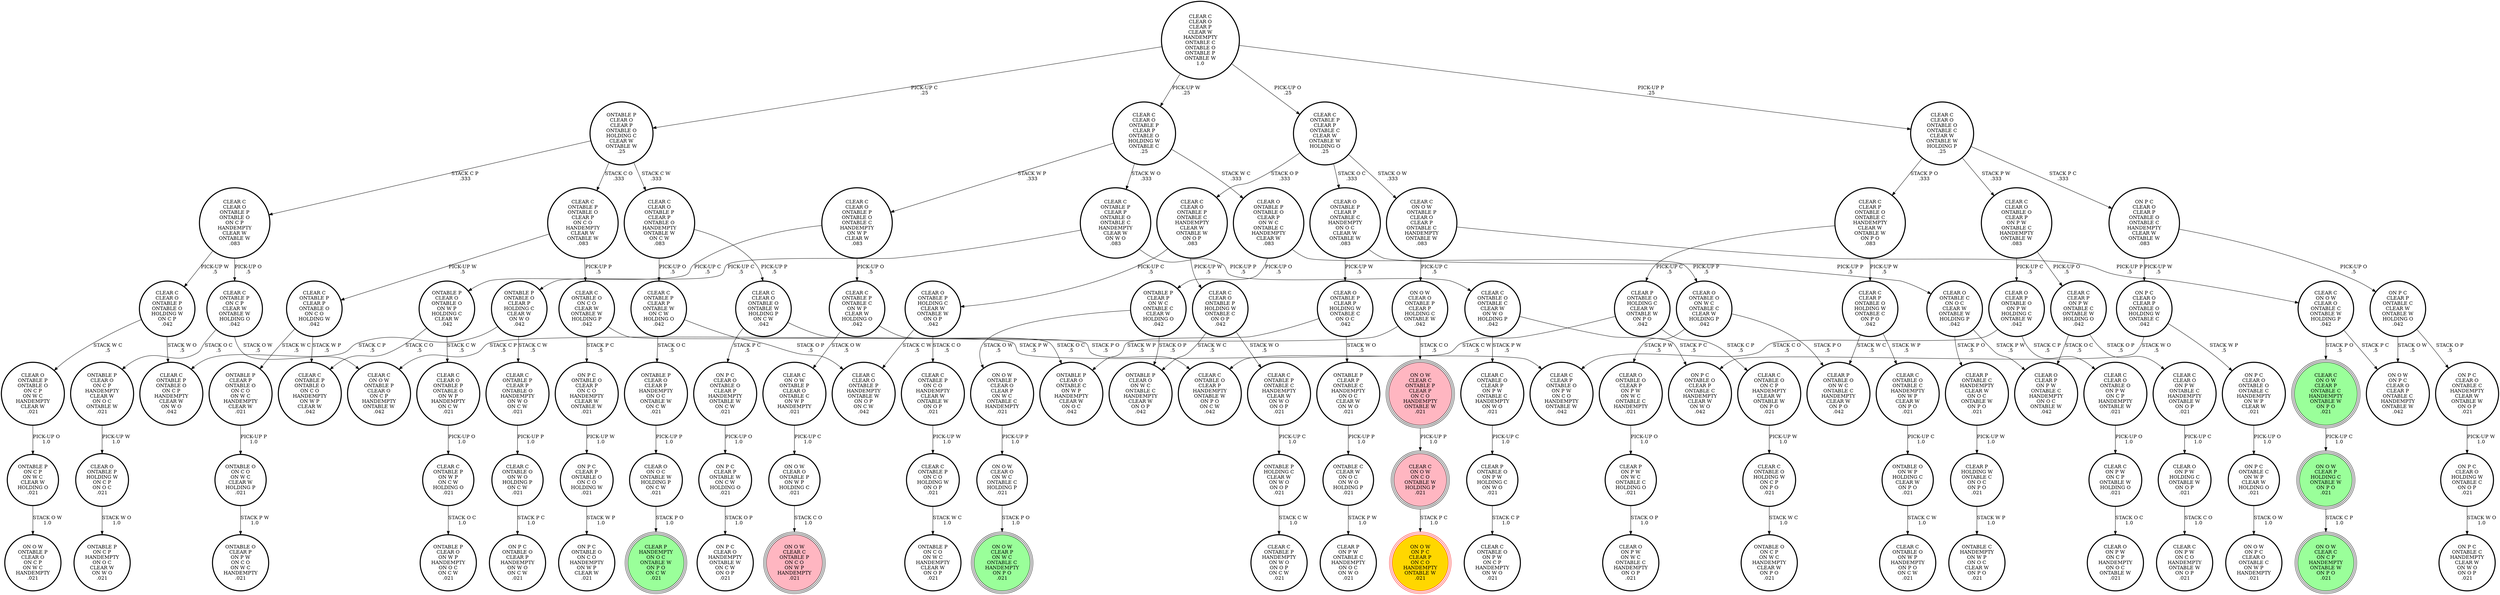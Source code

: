 digraph {
"CLEAR C\nCLEAR O\nONTABLE O\nCLEAR P\nON P W\nONTABLE C\nHANDEMPTY\nONTABLE W\n.083\n" -> "CLEAR C\nCLEAR P\nON P W\nONTABLE C\nONTABLE W\nHOLDING O\n.042\n"[label="PICK-UP O\n.5\n"];
"CLEAR C\nCLEAR O\nONTABLE O\nCLEAR P\nON P W\nONTABLE C\nHANDEMPTY\nONTABLE W\n.083\n" -> "CLEAR O\nCLEAR P\nONTABLE O\nON P W\nHOLDING C\nONTABLE W\n.042\n"[label="PICK-UP C\n.5\n"];
"CLEAR O\nONTABLE C\nON O C\nCLEAR W\nONTABLE W\nHOLDING P\n.042\n" -> "CLEAR O\nCLEAR P\nON P W\nONTABLE C\nHANDEMPTY\nON O C\nONTABLE W\n.042\n"[label="STACK P W\n.5\n"];
"CLEAR O\nONTABLE C\nON O C\nCLEAR W\nONTABLE W\nHOLDING P\n.042\n" -> "CLEAR P\nONTABLE C\nHANDEMPTY\nCLEAR W\nON O C\nONTABLE W\nON P O\n.021\n"[label="STACK P O\n.5\n"];
"CLEAR P\nONTABLE O\nHOLDING C\nCLEAR W\nONTABLE W\nON P O\n.042\n" -> "CLEAR C\nONTABLE O\nON C P\nHANDEMPTY\nCLEAR W\nONTABLE W\nON P O\n.021\n"[label="STACK C P\n.5\n"];
"CLEAR P\nONTABLE O\nHOLDING C\nCLEAR W\nONTABLE W\nON P O\n.042\n" -> "CLEAR C\nONTABLE O\nCLEAR P\nHANDEMPTY\nONTABLE W\nON P O\nON C W\n.042\n"[label="STACK C W\n.5\n"];
"CLEAR C\nONTABLE O\nCLEAR P\nON P W\nONTABLE C\nHANDEMPTY\nON W O\n.021\n" -> "CLEAR P\nONTABLE O\nON P W\nHOLDING C\nON W O\n.021\n"[label="PICK-UP C\n1.0\n"];
"CLEAR O\nONTABLE P\nHOLDING W\nON C P\nON O C\n.021\n" -> "ONTABLE P\nON C P\nHANDEMPTY\nON O C\nCLEAR W\nON W O\n.021\n"[label="STACK W O\n1.0\n"];
"CLEAR C\nONTABLE O\nONTABLE C\nCLEAR W\nON W O\nHOLDING P\n.042\n" -> "ON P C\nONTABLE O\nCLEAR P\nONTABLE C\nHANDEMPTY\nCLEAR W\nON W O\n.042\n"[label="STACK P C\n.5\n"];
"CLEAR C\nONTABLE O\nONTABLE C\nCLEAR W\nON W O\nHOLDING P\n.042\n" -> "CLEAR C\nONTABLE O\nCLEAR P\nON P W\nONTABLE C\nHANDEMPTY\nON W O\n.021\n"[label="STACK P W\n.5\n"];
"ONTABLE C\nCLEAR W\nON O C\nON W O\nHOLDING P\n.021\n" -> "CLEAR P\nON P W\nONTABLE C\nHANDEMPTY\nON O C\nON W O\n.021\n"[label="STACK P W\n1.0\n"];
"CLEAR C\nONTABLE P\nCLEAR P\nONTABLE O\nONTABLE C\nHANDEMPTY\nCLEAR W\nON W O\n.083\n" -> "ONTABLE P\nONTABLE O\nCLEAR P\nHOLDING C\nCLEAR W\nON W O\n.042\n"[label="PICK-UP C\n.5\n"];
"CLEAR C\nONTABLE P\nCLEAR P\nONTABLE O\nONTABLE C\nHANDEMPTY\nCLEAR W\nON W O\n.083\n" -> "CLEAR C\nONTABLE O\nONTABLE C\nCLEAR W\nON W O\nHOLDING P\n.042\n"[label="PICK-UP P\n.5\n"];
"CLEAR C\nCLEAR O\nONTABLE P\nCLEAR P\nONTABLE O\nHANDEMPTY\nONTABLE W\nON C W\n.083\n" -> "CLEAR C\nONTABLE P\nCLEAR P\nONTABLE W\nON C W\nHOLDING O\n.042\n"[label="PICK-UP O\n.5\n"];
"CLEAR C\nCLEAR O\nONTABLE P\nCLEAR P\nONTABLE O\nHANDEMPTY\nONTABLE W\nON C W\n.083\n" -> "CLEAR C\nCLEAR O\nONTABLE O\nONTABLE W\nHOLDING P\nON C W\n.042\n"[label="PICK-UP P\n.5\n"];
"CLEAR C\nONTABLE P\nONTABLE O\nCLEAR P\nON C O\nHANDEMPTY\nCLEAR W\nONTABLE W\n.083\n" -> "CLEAR C\nONTABLE P\nCLEAR P\nONTABLE O\nON C O\nHOLDING W\n.042\n"[label="PICK-UP W\n.5\n"];
"CLEAR C\nONTABLE P\nONTABLE O\nCLEAR P\nON C O\nHANDEMPTY\nCLEAR W\nONTABLE W\n.083\n" -> "CLEAR C\nONTABLE O\nON C O\nCLEAR W\nONTABLE W\nHOLDING P\n.042\n"[label="PICK-UP P\n.5\n"];
"CLEAR C\nCLEAR O\nONTABLE P\nONTABLE O\nONTABLE C\nHANDEMPTY\nON W P\nCLEAR W\n.083\n" -> "CLEAR C\nONTABLE P\nONTABLE C\nON W P\nCLEAR W\nHOLDING O\n.042\n"[label="PICK-UP O\n.5\n"];
"CLEAR C\nCLEAR O\nONTABLE P\nONTABLE O\nONTABLE C\nHANDEMPTY\nON W P\nCLEAR W\n.083\n" -> "ONTABLE P\nCLEAR O\nONTABLE O\nON W P\nHOLDING C\nCLEAR W\n.042\n"[label="PICK-UP C\n.5\n"];
"CLEAR C\nONTABLE O\nON C O\nCLEAR W\nONTABLE W\nHOLDING P\n.042\n" -> "ON P C\nONTABLE O\nCLEAR P\nON C O\nHANDEMPTY\nCLEAR W\nONTABLE W\n.021\n"[label="STACK P C\n.5\n"];
"CLEAR C\nONTABLE O\nON C O\nCLEAR W\nONTABLE W\nHOLDING P\n.042\n" -> "CLEAR C\nCLEAR P\nONTABLE O\nON P W\nON C O\nHANDEMPTY\nONTABLE W\n.042\n"[label="STACK P W\n.5\n"];
"ONTABLE P\nCLEAR O\nCLEAR P\nONTABLE O\nHOLDING C\nCLEAR W\nONTABLE W\n.25\n" -> "CLEAR C\nCLEAR O\nONTABLE P\nCLEAR P\nONTABLE O\nHANDEMPTY\nONTABLE W\nON C W\n.083\n"[label="STACK C W\n.333\n"];
"ONTABLE P\nCLEAR O\nCLEAR P\nONTABLE O\nHOLDING C\nCLEAR W\nONTABLE W\n.25\n" -> "CLEAR C\nONTABLE P\nONTABLE O\nCLEAR P\nON C O\nHANDEMPTY\nCLEAR W\nONTABLE W\n.083\n"[label="STACK C O\n.333\n"];
"ONTABLE P\nCLEAR O\nCLEAR P\nONTABLE O\nHOLDING C\nCLEAR W\nONTABLE W\n.25\n" -> "CLEAR C\nCLEAR O\nONTABLE P\nONTABLE O\nON C P\nHANDEMPTY\nCLEAR W\nONTABLE W\n.083\n"[label="STACK C P\n.333\n"];
"ON O W\nCLEAR C\nONTABLE P\nCLEAR P\nON C O\nHANDEMPTY\nONTABLE W\n.021\n" -> "CLEAR C\nON O W\nON C O\nONTABLE W\nHOLDING P\n.021\n"[label="PICK-UP P\n1.0\n"];
"CLEAR C\nONTABLE P\nCLEAR P\nONTABLE O\nHANDEMPTY\nON W O\nON C W\n.021\n" -> "CLEAR C\nONTABLE O\nON W O\nHOLDING P\nON C W\n.021\n"[label="PICK-UP P\n1.0\n"];
"ON P C\nCLEAR P\nONTABLE O\nON C O\nHOLDING W\n.021\n" -> "ON P C\nONTABLE O\nON C O\nHANDEMPTY\nON W P\nCLEAR W\n.021\n"[label="STACK W P\n1.0\n"];
"CLEAR C\nON O W\nCLEAR O\nONTABLE C\nONTABLE W\nHOLDING P\n.042\n" -> "CLEAR C\nON O W\nCLEAR P\nONTABLE C\nHANDEMPTY\nONTABLE W\nON P O\n.021\n"[label="STACK P O\n.5\n"];
"CLEAR C\nON O W\nCLEAR O\nONTABLE C\nONTABLE W\nHOLDING P\n.042\n" -> "ON O W\nON P C\nCLEAR O\nCLEAR P\nONTABLE C\nHANDEMPTY\nONTABLE W\n.042\n"[label="STACK P C\n.5\n"];
"ON P C\nCLEAR O\nHOLDING W\nONTABLE C\nON O P\n.021\n" -> "ON P C\nONTABLE C\nHANDEMPTY\nCLEAR W\nON W O\nON O P\n.021\n"[label="STACK W O\n1.0\n"];
"CLEAR C\nON O W\nON C O\nONTABLE W\nHOLDING P\n.021\n" -> "ON O W\nON P C\nCLEAR P\nON C O\nHANDEMPTY\nONTABLE W\n.021\n"[label="STACK P C\n1.0\n"];
"CLEAR C\nON O W\nONTABLE P\nCLEAR O\nONTABLE C\nON W P\nHANDEMPTY\n.021\n" -> "ON O W\nCLEAR O\nONTABLE P\nON W P\nHOLDING C\n.021\n"[label="PICK-UP C\n1.0\n"];
"ON P C\nCLEAR P\nONTABLE W\nON C W\nHOLDING O\n.021\n" -> "ON P C\nCLEAR O\nHANDEMPTY\nONTABLE W\nON C W\nON O P\n.021\n"[label="STACK O P\n1.0\n"];
"CLEAR C\nONTABLE P\nONTABLE C\nON W P\nCLEAR W\nHOLDING O\n.042\n" -> "ONTABLE P\nCLEAR O\nONTABLE C\nON W P\nHANDEMPTY\nCLEAR W\nON O C\n.042\n"[label="STACK O C\n.5\n"];
"CLEAR C\nONTABLE P\nONTABLE C\nON W P\nCLEAR W\nHOLDING O\n.042\n" -> "CLEAR C\nON O W\nONTABLE P\nCLEAR O\nONTABLE C\nON W P\nHANDEMPTY\n.021\n"[label="STACK O W\n.5\n"];
"CLEAR C\nON O W\nONTABLE P\nCLEAR O\nCLEAR P\nONTABLE C\nHANDEMPTY\nONTABLE W\n.083\n" -> "CLEAR C\nON O W\nCLEAR O\nONTABLE C\nONTABLE W\nHOLDING P\n.042\n"[label="PICK-UP P\n.5\n"];
"CLEAR C\nON O W\nONTABLE P\nCLEAR O\nCLEAR P\nONTABLE C\nHANDEMPTY\nONTABLE W\n.083\n" -> "ON O W\nCLEAR O\nONTABLE P\nCLEAR P\nHOLDING C\nONTABLE W\n.042\n"[label="PICK-UP C\n.5\n"];
"CLEAR C\nCLEAR O\nON P W\nONTABLE C\nHANDEMPTY\nONTABLE W\nON O P\n.021\n" -> "CLEAR O\nON P W\nHOLDING C\nONTABLE W\nON O P\n.021\n"[label="PICK-UP C\n1.0\n"];
"CLEAR P\nONTABLE O\nON P W\nHOLDING C\nON W O\n.021\n" -> "CLEAR C\nONTABLE O\nON P W\nON C P\nHANDEMPTY\nON W O\n.021\n"[label="STACK C P\n1.0\n"];
"CLEAR C\nCLEAR O\nCLEAR P\nCLEAR W\nHANDEMPTY\nONTABLE C\nONTABLE O\nONTABLE P\nONTABLE W\n1.0\n" -> "CLEAR C\nCLEAR O\nONTABLE P\nCLEAR P\nONTABLE O\nHOLDING W\nONTABLE C\n.25\n"[label="PICK-UP W\n.25\n"];
"CLEAR C\nCLEAR O\nCLEAR P\nCLEAR W\nHANDEMPTY\nONTABLE C\nONTABLE O\nONTABLE P\nONTABLE W\n1.0\n" -> "ONTABLE P\nCLEAR O\nCLEAR P\nONTABLE O\nHOLDING C\nCLEAR W\nONTABLE W\n.25\n"[label="PICK-UP C\n.25\n"];
"CLEAR C\nCLEAR O\nCLEAR P\nCLEAR W\nHANDEMPTY\nONTABLE C\nONTABLE O\nONTABLE P\nONTABLE W\n1.0\n" -> "CLEAR C\nONTABLE P\nCLEAR P\nONTABLE C\nCLEAR W\nONTABLE W\nHOLDING O\n.25\n"[label="PICK-UP O\n.25\n"];
"CLEAR C\nCLEAR O\nCLEAR P\nCLEAR W\nHANDEMPTY\nONTABLE C\nONTABLE O\nONTABLE P\nONTABLE W\n1.0\n" -> "CLEAR C\nCLEAR O\nONTABLE O\nONTABLE C\nCLEAR W\nONTABLE W\nHOLDING P\n.25\n"[label="PICK-UP P\n.25\n"];
"CLEAR O\nONTABLE P\nCLEAR P\nONTABLE C\nHANDEMPTY\nON O C\nCLEAR W\nONTABLE W\n.083\n" -> "CLEAR O\nONTABLE C\nON O C\nCLEAR W\nONTABLE W\nHOLDING P\n.042\n"[label="PICK-UP P\n.5\n"];
"CLEAR O\nONTABLE P\nCLEAR P\nONTABLE C\nHANDEMPTY\nON O C\nCLEAR W\nONTABLE W\n.083\n" -> "CLEAR O\nONTABLE P\nCLEAR P\nHOLDING W\nONTABLE C\nON O C\n.042\n"[label="PICK-UP W\n.5\n"];
"CLEAR C\nCLEAR O\nONTABLE P\nONTABLE O\nON W P\nHANDEMPTY\nON C W\n.021\n" -> "CLEAR C\nONTABLE P\nON W P\nON C W\nHOLDING O\n.021\n"[label="PICK-UP O\n1.0\n"];
"ON O W\nCLEAR O\nONTABLE P\nCLEAR P\nHOLDING C\nONTABLE W\n.042\n" -> "CLEAR C\nON O W\nONTABLE P\nCLEAR O\nON C P\nHANDEMPTY\nONTABLE W\n.042\n"[label="STACK C P\n.5\n"];
"ON O W\nCLEAR O\nONTABLE P\nCLEAR P\nHOLDING C\nONTABLE W\n.042\n" -> "ON O W\nCLEAR C\nONTABLE P\nCLEAR P\nON C O\nHANDEMPTY\nONTABLE W\n.021\n"[label="STACK C O\n.5\n"];
"CLEAR C\nCLEAR O\nONTABLE O\nONTABLE W\nHOLDING P\nON C W\n.042\n" -> "ON P C\nCLEAR O\nONTABLE O\nCLEAR P\nHANDEMPTY\nONTABLE W\nON C W\n.021\n"[label="STACK P C\n.5\n"];
"CLEAR C\nCLEAR O\nONTABLE O\nONTABLE W\nHOLDING P\nON C W\n.042\n" -> "CLEAR C\nONTABLE O\nCLEAR P\nHANDEMPTY\nONTABLE W\nON P O\nON C W\n.042\n"[label="STACK P O\n.5\n"];
"ON P C\nCLEAR O\nCLEAR P\nONTABLE O\nHOLDING W\nONTABLE C\n.042\n" -> "ON P C\nCLEAR O\nONTABLE O\nONTABLE C\nHANDEMPTY\nON W P\nCLEAR W\n.021\n"[label="STACK W P\n.5\n"];
"ON P C\nCLEAR O\nCLEAR P\nONTABLE O\nHOLDING W\nONTABLE C\n.042\n" -> "ON P C\nONTABLE O\nCLEAR P\nONTABLE C\nHANDEMPTY\nCLEAR W\nON W O\n.042\n"[label="STACK W O\n.5\n"];
"CLEAR C\nONTABLE P\nCLEAR P\nONTABLE C\nCLEAR W\nONTABLE W\nHOLDING O\n.25\n" -> "CLEAR C\nCLEAR O\nONTABLE P\nONTABLE C\nHANDEMPTY\nCLEAR W\nONTABLE W\nON O P\n.083\n"[label="STACK O P\n.333\n"];
"CLEAR C\nONTABLE P\nCLEAR P\nONTABLE C\nCLEAR W\nONTABLE W\nHOLDING O\n.25\n" -> "CLEAR O\nONTABLE P\nCLEAR P\nONTABLE C\nHANDEMPTY\nON O C\nCLEAR W\nONTABLE W\n.083\n"[label="STACK O C\n.333\n"];
"CLEAR C\nONTABLE P\nCLEAR P\nONTABLE C\nCLEAR W\nONTABLE W\nHOLDING O\n.25\n" -> "CLEAR C\nON O W\nONTABLE P\nCLEAR O\nCLEAR P\nONTABLE C\nHANDEMPTY\nONTABLE W\n.083\n"[label="STACK O W\n.333\n"];
"CLEAR P\nHOLDING W\nONTABLE C\nON O C\nON P O\n.021\n" -> "ONTABLE C\nHANDEMPTY\nON W P\nON O C\nCLEAR W\nON P O\n.021\n"[label="STACK W P\n1.0\n"];
"ON P C\nONTABLE O\nCLEAR P\nON C O\nHANDEMPTY\nCLEAR W\nONTABLE W\n.021\n" -> "ON P C\nCLEAR P\nONTABLE O\nON C O\nHOLDING W\n.021\n"[label="PICK-UP W\n1.0\n"];
"CLEAR C\nCLEAR P\nONTABLE O\nONTABLE C\nHANDEMPTY\nCLEAR W\nONTABLE W\nON P O\n.083\n" -> "CLEAR P\nONTABLE O\nHOLDING C\nCLEAR W\nONTABLE W\nON P O\n.042\n"[label="PICK-UP C\n.5\n"];
"CLEAR C\nCLEAR P\nONTABLE O\nONTABLE C\nHANDEMPTY\nCLEAR W\nONTABLE W\nON P O\n.083\n" -> "CLEAR C\nCLEAR P\nONTABLE O\nHOLDING W\nONTABLE C\nON P O\n.042\n"[label="PICK-UP W\n.5\n"];
"CLEAR C\nCLEAR O\nONTABLE P\nONTABLE O\nON C P\nHANDEMPTY\nCLEAR W\nONTABLE W\n.083\n" -> "CLEAR C\nCLEAR O\nONTABLE P\nONTABLE O\nHOLDING W\nON C P\n.042\n"[label="PICK-UP W\n.5\n"];
"CLEAR C\nCLEAR O\nONTABLE P\nONTABLE O\nON C P\nHANDEMPTY\nCLEAR W\nONTABLE W\n.083\n" -> "CLEAR C\nONTABLE P\nON C P\nCLEAR W\nONTABLE W\nHOLDING O\n.042\n"[label="PICK-UP O\n.5\n"];
"CLEAR O\nON O C\nONTABLE W\nHOLDING P\nON C W\n.021\n" -> "CLEAR P\nHANDEMPTY\nON O C\nONTABLE W\nON P O\nON C W\n.021\n"[label="STACK P O\n1.0\n"];
"ONTABLE P\nCLEAR O\nCLEAR P\nHANDEMPTY\nON O C\nONTABLE W\nON C W\n.021\n" -> "CLEAR O\nON O C\nONTABLE W\nHOLDING P\nON C W\n.021\n"[label="PICK-UP P\n1.0\n"];
"CLEAR P\nON P W\nON W C\nONTABLE C\nHOLDING O\n.021\n" -> "CLEAR O\nON P W\nON W C\nONTABLE C\nHANDEMPTY\nON O P\n.021\n"[label="STACK O P\n1.0\n"];
"CLEAR C\nONTABLE O\nON C P\nHANDEMPTY\nCLEAR W\nONTABLE W\nON P O\n.021\n" -> "CLEAR C\nONTABLE O\nHOLDING W\nON C P\nON P O\n.021\n"[label="PICK-UP W\n1.0\n"];
"CLEAR O\nON P W\nHOLDING C\nONTABLE W\nON O P\n.021\n" -> "CLEAR C\nON P W\nON C O\nHANDEMPTY\nONTABLE W\nON O P\n.021\n"[label="STACK C O\n1.0\n"];
"CLEAR C\nONTABLE O\nHOLDING W\nON C P\nON P O\n.021\n" -> "ONTABLE O\nON C P\nON W C\nHANDEMPTY\nCLEAR W\nON P O\n.021\n"[label="STACK W C\n1.0\n"];
"CLEAR O\nONTABLE P\nONTABLE O\nON C P\nON W C\nHANDEMPTY\nCLEAR W\n.021\n" -> "ONTABLE P\nON C P\nON W C\nCLEAR W\nHOLDING O\n.021\n"[label="PICK-UP O\n1.0\n"];
"CLEAR C\nCLEAR O\nONTABLE P\nONTABLE O\nHOLDING W\nON C P\n.042\n" -> "CLEAR O\nONTABLE P\nONTABLE O\nON C P\nON W C\nHANDEMPTY\nCLEAR W\n.021\n"[label="STACK W C\n.5\n"];
"CLEAR C\nCLEAR O\nONTABLE P\nONTABLE O\nHOLDING W\nON C P\n.042\n" -> "CLEAR C\nONTABLE P\nONTABLE O\nON C P\nHANDEMPTY\nCLEAR W\nON W O\n.042\n"[label="STACK W O\n.5\n"];
"CLEAR C\nCLEAR P\nON P W\nONTABLE C\nONTABLE W\nHOLDING O\n.042\n" -> "CLEAR O\nCLEAR P\nON P W\nONTABLE C\nHANDEMPTY\nON O C\nONTABLE W\n.042\n"[label="STACK O C\n.5\n"];
"CLEAR C\nCLEAR P\nON P W\nONTABLE C\nONTABLE W\nHOLDING O\n.042\n" -> "CLEAR C\nCLEAR O\nON P W\nONTABLE C\nHANDEMPTY\nONTABLE W\nON O P\n.021\n"[label="STACK O P\n.5\n"];
"CLEAR O\nONTABLE O\nCLEAR P\nON P W\nON W C\nONTABLE C\nHANDEMPTY\n.021\n" -> "CLEAR P\nON P W\nON W C\nONTABLE C\nHOLDING O\n.021\n"[label="PICK-UP O\n1.0\n"];
"CLEAR C\nON P W\nON C P\nONTABLE W\nHOLDING O\n.021\n" -> "CLEAR O\nON P W\nON C P\nHANDEMPTY\nON O C\nONTABLE W\n.021\n"[label="STACK O C\n1.0\n"];
"CLEAR C\nCLEAR O\nONTABLE P\nONTABLE C\nHANDEMPTY\nCLEAR W\nONTABLE W\nON O P\n.083\n" -> "CLEAR O\nONTABLE P\nHOLDING C\nCLEAR W\nONTABLE W\nON O P\n.042\n"[label="PICK-UP C\n.5\n"];
"CLEAR C\nCLEAR O\nONTABLE P\nONTABLE C\nHANDEMPTY\nCLEAR W\nONTABLE W\nON O P\n.083\n" -> "CLEAR C\nCLEAR O\nONTABLE P\nHOLDING W\nONTABLE C\nON O P\n.042\n"[label="PICK-UP W\n.5\n"];
"CLEAR C\nONTABLE P\nON W P\nON C W\nHOLDING O\n.021\n" -> "ONTABLE P\nCLEAR O\nON W P\nHANDEMPTY\nON O C\nON C W\n.021\n"[label="STACK O C\n1.0\n"];
"ONTABLE P\nON C P\nON W C\nCLEAR W\nHOLDING O\n.021\n" -> "ON O W\nONTABLE P\nCLEAR O\nON C P\nON W C\nHANDEMPTY\n.021\n"[label="STACK O W\n1.0\n"];
"ONTABLE P\nCLEAR P\nON W C\nONTABLE C\nCLEAR W\nHOLDING O\n.042\n" -> "ON O W\nONTABLE P\nCLEAR O\nCLEAR P\nON W C\nONTABLE C\nHANDEMPTY\n.021\n"[label="STACK O W\n.5\n"];
"ONTABLE P\nCLEAR P\nON W C\nONTABLE C\nCLEAR W\nHOLDING O\n.042\n" -> "ONTABLE P\nCLEAR O\nON W C\nONTABLE C\nHANDEMPTY\nCLEAR W\nON O P\n.042\n"[label="STACK O P\n.5\n"];
"CLEAR C\nCLEAR O\nONTABLE P\nCLEAR P\nONTABLE O\nHOLDING W\nONTABLE C\n.25\n" -> "CLEAR O\nONTABLE P\nONTABLE O\nCLEAR P\nON W C\nONTABLE C\nHANDEMPTY\nCLEAR W\n.083\n"[label="STACK W C\n.333\n"];
"CLEAR C\nCLEAR O\nONTABLE P\nCLEAR P\nONTABLE O\nHOLDING W\nONTABLE C\n.25\n" -> "CLEAR C\nONTABLE P\nCLEAR P\nONTABLE O\nONTABLE C\nHANDEMPTY\nCLEAR W\nON W O\n.083\n"[label="STACK W O\n.333\n"];
"CLEAR C\nCLEAR O\nONTABLE P\nCLEAR P\nONTABLE O\nHOLDING W\nONTABLE C\n.25\n" -> "CLEAR C\nCLEAR O\nONTABLE P\nONTABLE O\nONTABLE C\nHANDEMPTY\nON W P\nCLEAR W\n.083\n"[label="STACK W P\n.333\n"];
"CLEAR P\nONTABLE C\nHANDEMPTY\nCLEAR W\nON O C\nONTABLE W\nON P O\n.021\n" -> "CLEAR P\nHOLDING W\nONTABLE C\nON O C\nON P O\n.021\n"[label="PICK-UP W\n1.0\n"];
"CLEAR C\nONTABLE P\nCLEAR P\nONTABLE O\nON C O\nHOLDING W\n.042\n" -> "ONTABLE P\nCLEAR P\nONTABLE O\nON C O\nON W C\nHANDEMPTY\nCLEAR W\n.021\n"[label="STACK W C\n.5\n"];
"CLEAR C\nONTABLE P\nCLEAR P\nONTABLE O\nON C O\nHOLDING W\n.042\n" -> "CLEAR C\nONTABLE P\nONTABLE O\nON C O\nHANDEMPTY\nON W P\nCLEAR W\n.042\n"[label="STACK W P\n.5\n"];
"CLEAR C\nONTABLE P\nON C O\nHOLDING W\nON O P\n.021\n" -> "ONTABLE P\nON C O\nON W C\nHANDEMPTY\nCLEAR W\nON O P\n.021\n"[label="STACK W C\n1.0\n"];
"CLEAR C\nONTABLE P\nCLEAR P\nONTABLE W\nON C W\nHOLDING O\n.042\n" -> "CLEAR C\nCLEAR O\nONTABLE P\nHANDEMPTY\nONTABLE W\nON O P\nON C W\n.042\n"[label="STACK O P\n.5\n"];
"CLEAR C\nONTABLE P\nCLEAR P\nONTABLE W\nON C W\nHOLDING O\n.042\n" -> "ONTABLE P\nCLEAR O\nCLEAR P\nHANDEMPTY\nON O C\nONTABLE W\nON C W\n.021\n"[label="STACK O C\n.5\n"];
"CLEAR C\nONTABLE P\nON C O\nHANDEMPTY\nCLEAR W\nONTABLE W\nON O P\n.021\n" -> "CLEAR C\nONTABLE P\nON C O\nHOLDING W\nON O P\n.021\n"[label="PICK-UP W\n1.0\n"];
"ON O W\nCLEAR O\nONTABLE P\nON W P\nHOLDING C\n.021\n" -> "ON O W\nCLEAR C\nONTABLE P\nON C O\nON W P\nHANDEMPTY\n.021\n"[label="STACK C O\n1.0\n"];
"CLEAR C\nONTABLE O\nON W O\nHOLDING P\nON C W\n.021\n" -> "ON P C\nONTABLE O\nCLEAR P\nHANDEMPTY\nON W O\nON C W\n.021\n"[label="STACK P C\n1.0\n"];
"ON P C\nCLEAR P\nONTABLE C\nCLEAR W\nONTABLE W\nHOLDING O\n.042\n" -> "ON O W\nON P C\nCLEAR O\nCLEAR P\nONTABLE C\nHANDEMPTY\nONTABLE W\n.042\n"[label="STACK O W\n.5\n"];
"ON P C\nCLEAR P\nONTABLE C\nCLEAR W\nONTABLE W\nHOLDING O\n.042\n" -> "ON P C\nCLEAR O\nONTABLE C\nHANDEMPTY\nCLEAR W\nONTABLE W\nON O P\n.021\n"[label="STACK O P\n.5\n"];
"CLEAR C\nCLEAR O\nONTABLE O\nON P W\nON C P\nHANDEMPTY\nONTABLE W\n.021\n" -> "CLEAR C\nON P W\nON C P\nONTABLE W\nHOLDING O\n.021\n"[label="PICK-UP O\n1.0\n"];
"CLEAR O\nONTABLE P\nHOLDING C\nCLEAR W\nONTABLE W\nON O P\n.042\n" -> "CLEAR C\nONTABLE P\nON C O\nHANDEMPTY\nCLEAR W\nONTABLE W\nON O P\n.021\n"[label="STACK C O\n.5\n"];
"CLEAR O\nONTABLE P\nHOLDING C\nCLEAR W\nONTABLE W\nON O P\n.042\n" -> "CLEAR C\nCLEAR O\nONTABLE P\nHANDEMPTY\nONTABLE W\nON O P\nON C W\n.042\n"[label="STACK C W\n.5\n"];
"ON P C\nCLEAR O\nONTABLE O\nCLEAR P\nHANDEMPTY\nONTABLE W\nON C W\n.021\n" -> "ON P C\nCLEAR P\nONTABLE W\nON C W\nHOLDING O\n.021\n"[label="PICK-UP O\n1.0\n"];
"CLEAR C\nONTABLE P\nONTABLE C\nHANDEMPTY\nCLEAR W\nON W O\nON O P\n.021\n" -> "ONTABLE P\nHOLDING C\nCLEAR W\nON W O\nON O P\n.021\n"[label="PICK-UP C\n1.0\n"];
"ONTABLE P\nCLEAR O\nON C P\nHANDEMPTY\nCLEAR W\nON O C\nONTABLE W\n.021\n" -> "CLEAR O\nONTABLE P\nHOLDING W\nON C P\nON O C\n.021\n"[label="PICK-UP W\n1.0\n"];
"ONTABLE P\nCLEAR O\nONTABLE O\nON W P\nHOLDING C\nCLEAR W\n.042\n" -> "CLEAR C\nONTABLE P\nONTABLE O\nON C O\nHANDEMPTY\nON W P\nCLEAR W\n.042\n"[label="STACK C O\n.5\n"];
"ONTABLE P\nCLEAR O\nONTABLE O\nON W P\nHOLDING C\nCLEAR W\n.042\n" -> "CLEAR C\nCLEAR O\nONTABLE P\nONTABLE O\nON W P\nHANDEMPTY\nON C W\n.021\n"[label="STACK C W\n.5\n"];
"CLEAR C\nON O W\nCLEAR P\nONTABLE C\nHANDEMPTY\nONTABLE W\nON P O\n.021\n" -> "ON O W\nCLEAR P\nHOLDING C\nONTABLE W\nON P O\n.021\n"[label="PICK-UP C\n1.0\n"];
"ON P C\nCLEAR O\nONTABLE C\nHANDEMPTY\nCLEAR W\nONTABLE W\nON O P\n.021\n" -> "ON P C\nCLEAR O\nHOLDING W\nONTABLE C\nON O P\n.021\n"[label="PICK-UP W\n1.0\n"];
"CLEAR C\nCLEAR O\nONTABLE O\nONTABLE C\nCLEAR W\nONTABLE W\nHOLDING P\n.25\n" -> "CLEAR C\nCLEAR P\nONTABLE O\nONTABLE C\nHANDEMPTY\nCLEAR W\nONTABLE W\nON P O\n.083\n"[label="STACK P O\n.333\n"];
"CLEAR C\nCLEAR O\nONTABLE O\nONTABLE C\nCLEAR W\nONTABLE W\nHOLDING P\n.25\n" -> "CLEAR C\nCLEAR O\nONTABLE O\nCLEAR P\nON P W\nONTABLE C\nHANDEMPTY\nONTABLE W\n.083\n"[label="STACK P W\n.333\n"];
"CLEAR C\nCLEAR O\nONTABLE O\nONTABLE C\nCLEAR W\nONTABLE W\nHOLDING P\n.25\n" -> "ON P C\nCLEAR O\nCLEAR P\nONTABLE O\nONTABLE C\nHANDEMPTY\nCLEAR W\nONTABLE W\n.083\n"[label="STACK P C\n.333\n"];
"CLEAR O\nONTABLE P\nONTABLE O\nCLEAR P\nON W C\nONTABLE C\nHANDEMPTY\nCLEAR W\n.083\n" -> "ONTABLE P\nCLEAR P\nON W C\nONTABLE C\nCLEAR W\nHOLDING O\n.042\n"[label="PICK-UP O\n.5\n"];
"CLEAR O\nONTABLE P\nONTABLE O\nCLEAR P\nON W C\nONTABLE C\nHANDEMPTY\nCLEAR W\n.083\n" -> "CLEAR O\nONTABLE O\nON W C\nONTABLE C\nCLEAR W\nHOLDING P\n.042\n"[label="PICK-UP P\n.5\n"];
"CLEAR C\nONTABLE P\nON C P\nCLEAR W\nONTABLE W\nHOLDING O\n.042\n" -> "ONTABLE P\nCLEAR O\nON C P\nHANDEMPTY\nCLEAR W\nON O C\nONTABLE W\n.021\n"[label="STACK O C\n.5\n"];
"CLEAR C\nONTABLE P\nON C P\nCLEAR W\nONTABLE W\nHOLDING O\n.042\n" -> "CLEAR C\nON O W\nONTABLE P\nCLEAR O\nON C P\nHANDEMPTY\nONTABLE W\n.042\n"[label="STACK O W\n.5\n"];
"CLEAR C\nCLEAR P\nONTABLE O\nHOLDING W\nONTABLE C\nON P O\n.042\n" -> "CLEAR C\nONTABLE O\nONTABLE C\nHANDEMPTY\nON W P\nCLEAR W\nON P O\n.021\n"[label="STACK W P\n.5\n"];
"CLEAR C\nCLEAR P\nONTABLE O\nHOLDING W\nONTABLE C\nON P O\n.042\n" -> "CLEAR P\nONTABLE O\nON W C\nONTABLE C\nHANDEMPTY\nCLEAR W\nON P O\n.042\n"[label="STACK W C\n.5\n"];
"CLEAR O\nONTABLE O\nON W C\nONTABLE C\nCLEAR W\nHOLDING P\n.042\n" -> "CLEAR O\nONTABLE O\nCLEAR P\nON P W\nON W C\nONTABLE C\nHANDEMPTY\n.021\n"[label="STACK P W\n.5\n"];
"CLEAR O\nONTABLE O\nON W C\nONTABLE C\nCLEAR W\nHOLDING P\n.042\n" -> "CLEAR P\nONTABLE O\nON W C\nONTABLE C\nHANDEMPTY\nCLEAR W\nON P O\n.042\n"[label="STACK P O\n.5\n"];
"CLEAR C\nCLEAR O\nONTABLE P\nHOLDING W\nONTABLE C\nON O P\n.042\n" -> "ONTABLE P\nCLEAR O\nON W C\nONTABLE C\nHANDEMPTY\nCLEAR W\nON O P\n.042\n"[label="STACK W C\n.5\n"];
"CLEAR C\nCLEAR O\nONTABLE P\nHOLDING W\nONTABLE C\nON O P\n.042\n" -> "CLEAR C\nONTABLE P\nONTABLE C\nHANDEMPTY\nCLEAR W\nON W O\nON O P\n.021\n"[label="STACK W O\n.5\n"];
"ON O W\nCLEAR P\nHOLDING C\nONTABLE W\nON P O\n.021\n" -> "ON O W\nCLEAR C\nON C P\nHANDEMPTY\nONTABLE W\nON P O\n.021\n"[label="STACK C P\n1.0\n"];
"CLEAR O\nONTABLE P\nCLEAR P\nHOLDING W\nONTABLE C\nON O C\n.042\n" -> "ONTABLE P\nCLEAR O\nONTABLE C\nON W P\nHANDEMPTY\nCLEAR W\nON O C\n.042\n"[label="STACK W P\n.5\n"];
"CLEAR O\nONTABLE P\nCLEAR P\nHOLDING W\nONTABLE C\nON O C\n.042\n" -> "ONTABLE P\nCLEAR P\nONTABLE C\nHANDEMPTY\nON O C\nCLEAR W\nON W O\n.021\n"[label="STACK W O\n.5\n"];
"ONTABLE P\nHOLDING C\nCLEAR W\nON W O\nON O P\n.021\n" -> "CLEAR C\nONTABLE P\nHANDEMPTY\nON W O\nON O P\nON C W\n.021\n"[label="STACK C W\n1.0\n"];
"ONTABLE P\nONTABLE O\nCLEAR P\nHOLDING C\nCLEAR W\nON W O\n.042\n" -> "CLEAR C\nONTABLE P\nONTABLE O\nON C P\nHANDEMPTY\nCLEAR W\nON W O\n.042\n"[label="STACK C P\n.5\n"];
"ONTABLE P\nONTABLE O\nCLEAR P\nHOLDING C\nCLEAR W\nON W O\n.042\n" -> "CLEAR C\nONTABLE P\nCLEAR P\nONTABLE O\nHANDEMPTY\nON W O\nON C W\n.021\n"[label="STACK C W\n.5\n"];
"CLEAR O\nCLEAR P\nONTABLE O\nON P W\nHOLDING C\nONTABLE W\n.042\n" -> "CLEAR C\nCLEAR O\nONTABLE O\nON P W\nON C P\nHANDEMPTY\nONTABLE W\n.021\n"[label="STACK C P\n.5\n"];
"CLEAR O\nCLEAR P\nONTABLE O\nON P W\nHOLDING C\nONTABLE W\n.042\n" -> "CLEAR C\nCLEAR P\nONTABLE O\nON P W\nON C O\nHANDEMPTY\nONTABLE W\n.042\n"[label="STACK C O\n.5\n"];
"CLEAR C\nONTABLE O\nONTABLE C\nHANDEMPTY\nON W P\nCLEAR W\nON P O\n.021\n" -> "ONTABLE O\nON W P\nHOLDING C\nCLEAR W\nON P O\n.021\n"[label="PICK-UP C\n1.0\n"];
"ON P C\nCLEAR O\nCLEAR P\nONTABLE O\nONTABLE C\nHANDEMPTY\nCLEAR W\nONTABLE W\n.083\n" -> "ON P C\nCLEAR O\nCLEAR P\nONTABLE O\nHOLDING W\nONTABLE C\n.042\n"[label="PICK-UP W\n.5\n"];
"ON P C\nCLEAR O\nCLEAR P\nONTABLE O\nONTABLE C\nHANDEMPTY\nCLEAR W\nONTABLE W\n.083\n" -> "ON P C\nCLEAR P\nONTABLE C\nCLEAR W\nONTABLE W\nHOLDING O\n.042\n"[label="PICK-UP O\n.5\n"];
"ONTABLE P\nCLEAR P\nONTABLE O\nON C O\nON W C\nHANDEMPTY\nCLEAR W\n.021\n" -> "ONTABLE O\nON C O\nON W C\nCLEAR W\nHOLDING P\n.021\n"[label="PICK-UP P\n1.0\n"];
"ONTABLE O\nON C O\nON W C\nCLEAR W\nHOLDING P\n.021\n" -> "ONTABLE O\nCLEAR P\nON P W\nON C O\nON W C\nHANDEMPTY\n.021\n"[label="STACK P W\n1.0\n"];
"ON O W\nONTABLE P\nCLEAR O\nCLEAR P\nON W C\nONTABLE C\nHANDEMPTY\n.021\n" -> "ON O W\nCLEAR O\nON W C\nONTABLE C\nHOLDING P\n.021\n"[label="PICK-UP P\n1.0\n"];
"ONTABLE P\nCLEAR P\nONTABLE C\nHANDEMPTY\nON O C\nCLEAR W\nON W O\n.021\n" -> "ONTABLE C\nCLEAR W\nON O C\nON W O\nHOLDING P\n.021\n"[label="PICK-UP P\n1.0\n"];
"ONTABLE O\nON W P\nHOLDING C\nCLEAR W\nON P O\n.021\n" -> "CLEAR C\nONTABLE O\nON W P\nHANDEMPTY\nON P O\nON C W\n.021\n"[label="STACK C W\n1.0\n"];
"ON P C\nONTABLE C\nON W P\nCLEAR W\nHOLDING O\n.021\n" -> "ON O W\nON P C\nCLEAR O\nONTABLE C\nON W P\nHANDEMPTY\n.021\n"[label="STACK O W\n1.0\n"];
"ON P C\nCLEAR O\nONTABLE O\nONTABLE C\nHANDEMPTY\nON W P\nCLEAR W\n.021\n" -> "ON P C\nONTABLE C\nON W P\nCLEAR W\nHOLDING O\n.021\n"[label="PICK-UP O\n1.0\n"];
"ON O W\nCLEAR O\nON W C\nONTABLE C\nHOLDING P\n.021\n" -> "ON O W\nCLEAR P\nON W C\nONTABLE C\nHANDEMPTY\nON P O\n.021\n"[label="STACK P O\n1.0\n"];
"CLEAR P\nHANDEMPTY\nON O C\nONTABLE W\nON P O\nON C W\n.021\n" [shape=circle, style=filled, fillcolor=palegreen1, peripheries=3];
"CLEAR O\nON P W\nON C P\nHANDEMPTY\nON O C\nONTABLE W\n.021\n" [shape=circle, penwidth=3];
"CLEAR O\nCLEAR P\nON P W\nONTABLE C\nHANDEMPTY\nON O C\nONTABLE W\n.042\n" [shape=circle, penwidth=3];
"CLEAR C\nON O W\nONTABLE P\nCLEAR O\nON C P\nHANDEMPTY\nONTABLE W\n.042\n" [shape=circle, penwidth=3];
"ON O W\nON P C\nCLEAR O\nONTABLE C\nON W P\nHANDEMPTY\n.021\n" [shape=circle, penwidth=3];
"ON P C\nONTABLE O\nCLEAR P\nHANDEMPTY\nON W O\nON C W\n.021\n" [shape=circle, penwidth=3];
"CLEAR P\nON P W\nONTABLE C\nHANDEMPTY\nON O C\nON W O\n.021\n" [shape=circle, penwidth=3];
"ON O W\nCLEAR C\nON C P\nHANDEMPTY\nONTABLE W\nON P O\n.021\n" [shape=circle, style=filled, fillcolor=palegreen1, peripheries=3];
"ON P C\nONTABLE O\nCLEAR P\nONTABLE C\nHANDEMPTY\nCLEAR W\nON W O\n.042\n" [shape=circle, penwidth=3];
"ON P C\nONTABLE O\nON C O\nHANDEMPTY\nON W P\nCLEAR W\n.021\n" [shape=circle, penwidth=3];
"ONTABLE C\nHANDEMPTY\nON W P\nON O C\nCLEAR W\nON P O\n.021\n" [shape=circle, penwidth=3];
"CLEAR C\nONTABLE P\nONTABLE O\nON C O\nHANDEMPTY\nON W P\nCLEAR W\n.042\n" [shape=circle, penwidth=3];
"ON O W\nON P C\nCLEAR P\nON C O\nHANDEMPTY\nONTABLE W\n.021\n" [shape=circle, style=filled color=red, fillcolor=gold, peripheries=3];
"ONTABLE O\nON C P\nON W C\nHANDEMPTY\nCLEAR W\nON P O\n.021\n" [shape=circle, penwidth=3];
"CLEAR C\nONTABLE O\nON W P\nHANDEMPTY\nON P O\nON C W\n.021\n" [shape=circle, penwidth=3];
"CLEAR O\nON P W\nON W C\nONTABLE C\nHANDEMPTY\nON O P\n.021\n" [shape=circle, penwidth=3];
"CLEAR C\nON P W\nON C O\nHANDEMPTY\nONTABLE W\nON O P\n.021\n" [shape=circle, penwidth=3];
"ON O W\nCLEAR C\nONTABLE P\nON C O\nON W P\nHANDEMPTY\n.021\n" [shape=circle, style=filled, fillcolor=lightpink, peripheries=3];
"CLEAR C\nONTABLE P\nHANDEMPTY\nON W O\nON O P\nON C W\n.021\n" [shape=circle, penwidth=3];
"CLEAR C\nCLEAR P\nONTABLE O\nON P W\nON C O\nHANDEMPTY\nONTABLE W\n.042\n" [shape=circle, penwidth=3];
"ONTABLE P\nON C O\nON W C\nHANDEMPTY\nCLEAR W\nON O P\n.021\n" [shape=circle, penwidth=3];
"ON P C\nCLEAR O\nHANDEMPTY\nONTABLE W\nON C W\nON O P\n.021\n" [shape=circle, penwidth=3];
"CLEAR C\nONTABLE O\nCLEAR P\nHANDEMPTY\nONTABLE W\nON P O\nON C W\n.042\n" [shape=circle, penwidth=3];
"CLEAR C\nCLEAR O\nONTABLE P\nHANDEMPTY\nONTABLE W\nON O P\nON C W\n.042\n" [shape=circle, penwidth=3];
"ON O W\nON P C\nCLEAR O\nCLEAR P\nONTABLE C\nHANDEMPTY\nONTABLE W\n.042\n" [shape=circle, penwidth=3];
"ON P C\nONTABLE C\nHANDEMPTY\nCLEAR W\nON W O\nON O P\n.021\n" [shape=circle, penwidth=3];
"CLEAR P\nONTABLE O\nON W C\nONTABLE C\nHANDEMPTY\nCLEAR W\nON P O\n.042\n" [shape=circle, penwidth=3];
"ONTABLE P\nON C P\nHANDEMPTY\nON O C\nCLEAR W\nON W O\n.021\n" [shape=circle, penwidth=3];
"ONTABLE O\nCLEAR P\nON P W\nON C O\nON W C\nHANDEMPTY\n.021\n" [shape=circle, penwidth=3];
"ONTABLE P\nCLEAR O\nON W P\nHANDEMPTY\nON O C\nON C W\n.021\n" [shape=circle, penwidth=3];
"ONTABLE P\nCLEAR O\nONTABLE C\nON W P\nHANDEMPTY\nCLEAR W\nON O C\n.042\n" [shape=circle, penwidth=3];
"ON O W\nCLEAR P\nON W C\nONTABLE C\nHANDEMPTY\nON P O\n.021\n" [shape=circle, style=filled, fillcolor=palegreen1, peripheries=3];
"CLEAR C\nONTABLE O\nON P W\nON C P\nHANDEMPTY\nON W O\n.021\n" [shape=circle, penwidth=3];
"CLEAR C\nONTABLE P\nONTABLE O\nON C P\nHANDEMPTY\nCLEAR W\nON W O\n.042\n" [shape=circle, penwidth=3];
"ONTABLE P\nCLEAR O\nON W C\nONTABLE C\nHANDEMPTY\nCLEAR W\nON O P\n.042\n" [shape=circle, penwidth=3];
"ON O W\nONTABLE P\nCLEAR O\nON C P\nON W C\nHANDEMPTY\n.021\n" [shape=circle, penwidth=3];
"ON O W\nCLEAR P\nHOLDING C\nONTABLE W\nON P O\n.021\n" [shape=circle, style=filled, fillcolor=palegreen1, peripheries=3];
"CLEAR P\nHANDEMPTY\nON O C\nONTABLE W\nON P O\nON C W\n.021\n" [shape=circle, style=filled, fillcolor=palegreen1, peripheries=3];
"CLEAR C\nONTABLE O\nONTABLE C\nCLEAR W\nON W O\nHOLDING P\n.042\n" [shape=circle, penwidth=3];
"ONTABLE P\nCLEAR O\nON C P\nHANDEMPTY\nCLEAR W\nON O C\nONTABLE W\n.021\n" [shape=circle, penwidth=3];
"ONTABLE P\nONTABLE O\nCLEAR P\nHOLDING C\nCLEAR W\nON W O\n.042\n" [shape=circle, penwidth=3];
"CLEAR O\nON P W\nON C P\nHANDEMPTY\nON O C\nONTABLE W\n.021\n" [shape=circle, penwidth=3];
"CLEAR C\nCLEAR P\nONTABLE O\nHOLDING W\nONTABLE C\nON P O\n.042\n" [shape=circle, penwidth=3];
"CLEAR O\nCLEAR P\nON P W\nONTABLE C\nHANDEMPTY\nON O C\nONTABLE W\n.042\n" [shape=circle, penwidth=3];
"CLEAR C\nONTABLE O\nONTABLE C\nHANDEMPTY\nON W P\nCLEAR W\nON P O\n.021\n" [shape=circle, penwidth=3];
"CLEAR C\nON O W\nONTABLE P\nCLEAR O\nON C P\nHANDEMPTY\nONTABLE W\n.042\n" [shape=circle, penwidth=3];
"CLEAR P\nONTABLE O\nHOLDING C\nCLEAR W\nONTABLE W\nON P O\n.042\n" [shape=circle, penwidth=3];
"CLEAR C\nONTABLE O\nON C O\nCLEAR W\nONTABLE W\nHOLDING P\n.042\n" [shape=circle, penwidth=3];
"CLEAR C\nONTABLE P\nCLEAR P\nONTABLE O\nON C O\nHOLDING W\n.042\n" [shape=circle, penwidth=3];
"ONTABLE P\nHOLDING C\nCLEAR W\nON W O\nON O P\n.021\n" [shape=circle, penwidth=3];
"ON O W\nON P C\nCLEAR O\nONTABLE C\nON W P\nHANDEMPTY\n.021\n" [shape=circle, penwidth=3];
"ON P C\nONTABLE O\nCLEAR P\nHANDEMPTY\nON W O\nON C W\n.021\n" [shape=circle, penwidth=3];
"CLEAR P\nON P W\nONTABLE C\nHANDEMPTY\nON O C\nON W O\n.021\n" [shape=circle, penwidth=3];
"CLEAR C\nCLEAR O\nONTABLE P\nHOLDING W\nONTABLE C\nON O P\n.042\n" [shape=circle, penwidth=3];
"CLEAR O\nONTABLE O\nON W C\nONTABLE C\nCLEAR W\nHOLDING P\n.042\n" [shape=circle, penwidth=3];
"ONTABLE P\nCLEAR P\nONTABLE O\nON C O\nON W C\nHANDEMPTY\nCLEAR W\n.021\n" [shape=circle, penwidth=3];
"CLEAR O\nON P W\nHOLDING C\nONTABLE W\nON O P\n.021\n" [shape=circle, penwidth=3];
"ONTABLE P\nCLEAR O\nCLEAR P\nONTABLE O\nHOLDING C\nCLEAR W\nONTABLE W\n.25\n" [shape=circle, penwidth=3];
"ON O W\nCLEAR C\nON C P\nHANDEMPTY\nONTABLE W\nON P O\n.021\n" [shape=circle, style=filled, fillcolor=palegreen1, peripheries=3];
"CLEAR C\nON O W\nONTABLE P\nCLEAR O\nCLEAR P\nONTABLE C\nHANDEMPTY\nONTABLE W\n.083\n" [shape=circle, penwidth=3];
"CLEAR C\nCLEAR O\nONTABLE O\nCLEAR P\nON P W\nONTABLE C\nHANDEMPTY\nONTABLE W\n.083\n" [shape=circle, penwidth=3];
"CLEAR C\nCLEAR O\nONTABLE O\nONTABLE W\nHOLDING P\nON C W\n.042\n" [shape=circle, penwidth=3];
"ON P C\nONTABLE O\nCLEAR P\nONTABLE C\nHANDEMPTY\nCLEAR W\nON W O\n.042\n" [shape=circle, penwidth=3];
"ON P C\nONTABLE O\nCLEAR P\nON C O\nHANDEMPTY\nCLEAR W\nONTABLE W\n.021\n" [shape=circle, penwidth=3];
"CLEAR O\nONTABLE P\nHOLDING C\nCLEAR W\nONTABLE W\nON O P\n.042\n" [shape=circle, penwidth=3];
"CLEAR C\nCLEAR P\nONTABLE O\nONTABLE C\nHANDEMPTY\nCLEAR W\nONTABLE W\nON P O\n.083\n" [shape=circle, penwidth=3];
"ON P C\nONTABLE O\nON C O\nHANDEMPTY\nON W P\nCLEAR W\n.021\n" [shape=circle, penwidth=3];
"CLEAR C\nONTABLE P\nON C P\nCLEAR W\nONTABLE W\nHOLDING O\n.042\n" [shape=circle, penwidth=3];
"ONTABLE C\nHANDEMPTY\nON W P\nON O C\nCLEAR W\nON P O\n.021\n" [shape=circle, penwidth=3];
"CLEAR C\nCLEAR O\nONTABLE P\nCLEAR P\nONTABLE O\nHANDEMPTY\nONTABLE W\nON C W\n.083\n" [shape=circle, penwidth=3];
"CLEAR C\nONTABLE P\nONTABLE O\nON C O\nHANDEMPTY\nON W P\nCLEAR W\n.042\n" [shape=circle, penwidth=3];
"ONTABLE P\nCLEAR O\nCLEAR P\nHANDEMPTY\nON O C\nONTABLE W\nON C W\n.021\n" [shape=circle, penwidth=3];
"CLEAR C\nCLEAR O\nONTABLE O\nON P W\nON C P\nHANDEMPTY\nONTABLE W\n.021\n" [shape=circle, penwidth=3];
"CLEAR C\nCLEAR O\nONTABLE P\nONTABLE O\nON W P\nHANDEMPTY\nON C W\n.021\n" [shape=circle, penwidth=3];
"ON P C\nCLEAR O\nHOLDING W\nONTABLE C\nON O P\n.021\n" [shape=circle, penwidth=3];
"ON O W\nON P C\nCLEAR P\nON C O\nHANDEMPTY\nONTABLE W\n.021\n" [shape=circle, style=filled color=red, fillcolor=gold, peripheries=3];
"ON O W\nCLEAR C\nONTABLE P\nCLEAR P\nON C O\nHANDEMPTY\nONTABLE W\n.021\n" [shape=circle, style=filled, fillcolor=lightpink, peripheries=3];
"ON O W\nONTABLE P\nCLEAR O\nCLEAR P\nON W C\nONTABLE C\nHANDEMPTY\n.021\n" [shape=circle, penwidth=3];
"ONTABLE O\nON C O\nON W C\nCLEAR W\nHOLDING P\n.021\n" [shape=circle, penwidth=3];
"ON P C\nCLEAR O\nCLEAR P\nONTABLE O\nONTABLE C\nHANDEMPTY\nCLEAR W\nONTABLE W\n.083\n" [shape=circle, penwidth=3];
"CLEAR C\nCLEAR O\nONTABLE P\nONTABLE C\nHANDEMPTY\nCLEAR W\nONTABLE W\nON O P\n.083\n" [shape=circle, penwidth=3];
"CLEAR C\nCLEAR O\nON P W\nONTABLE C\nHANDEMPTY\nONTABLE W\nON O P\n.021\n" [shape=circle, penwidth=3];
"ONTABLE O\nON C P\nON W C\nHANDEMPTY\nCLEAR W\nON P O\n.021\n" [shape=circle, penwidth=3];
"ONTABLE O\nON W P\nHOLDING C\nCLEAR W\nON P O\n.021\n" [shape=circle, penwidth=3];
"CLEAR O\nONTABLE P\nONTABLE O\nCLEAR P\nON W C\nONTABLE C\nHANDEMPTY\nCLEAR W\n.083\n" [shape=circle, penwidth=3];
"CLEAR C\nONTABLE P\nCLEAR P\nONTABLE O\nHANDEMPTY\nON W O\nON C W\n.021\n" [shape=circle, penwidth=3];
"CLEAR C\nONTABLE O\nON W P\nHANDEMPTY\nON P O\nON C W\n.021\n" [shape=circle, penwidth=3];
"ON P C\nCLEAR O\nONTABLE C\nHANDEMPTY\nCLEAR W\nONTABLE W\nON O P\n.021\n" [shape=circle, penwidth=3];
"CLEAR O\nON P W\nON W C\nONTABLE C\nHANDEMPTY\nON O P\n.021\n" [shape=circle, penwidth=3];
"CLEAR C\nON P W\nON C O\nHANDEMPTY\nONTABLE W\nON O P\n.021\n" [shape=circle, penwidth=3];
"CLEAR C\nONTABLE O\nON C P\nHANDEMPTY\nCLEAR W\nONTABLE W\nON P O\n.021\n" [shape=circle, penwidth=3];
"ON O W\nCLEAR O\nONTABLE P\nCLEAR P\nHOLDING C\nONTABLE W\n.042\n" [shape=circle, penwidth=3];
"CLEAR C\nCLEAR P\nON P W\nONTABLE C\nONTABLE W\nHOLDING O\n.042\n" [shape=circle, penwidth=3];
"CLEAR C\nON P W\nON C P\nONTABLE W\nHOLDING O\n.021\n" [shape=circle, penwidth=3];
"ON O W\nCLEAR C\nONTABLE P\nON C O\nON W P\nHANDEMPTY\n.021\n" [shape=circle, style=filled, fillcolor=lightpink, peripheries=3];
"CLEAR O\nONTABLE P\nHOLDING W\nON C P\nON O C\n.021\n" [shape=circle, penwidth=3];
"CLEAR C\nON O W\nONTABLE P\nCLEAR O\nONTABLE C\nON W P\nHANDEMPTY\n.021\n" [shape=circle, penwidth=3];
"CLEAR P\nONTABLE O\nON P W\nHOLDING C\nON W O\n.021\n" [shape=circle, penwidth=3];
"ON O W\nCLEAR O\nON W C\nONTABLE C\nHOLDING P\n.021\n" [shape=circle, penwidth=3];
"CLEAR C\nONTABLE P\nON W P\nON C W\nHOLDING O\n.021\n" [shape=circle, penwidth=3];
"CLEAR C\nONTABLE P\nHANDEMPTY\nON W O\nON O P\nON C W\n.021\n" [shape=circle, penwidth=3];
"CLEAR C\nCLEAR O\nONTABLE P\nONTABLE O\nON C P\nHANDEMPTY\nCLEAR W\nONTABLE W\n.083\n" [shape=circle, penwidth=3];
"ONTABLE P\nCLEAR P\nON W C\nONTABLE C\nCLEAR W\nHOLDING O\n.042\n" [shape=circle, penwidth=3];
"CLEAR C\nONTABLE P\nCLEAR P\nONTABLE C\nCLEAR W\nONTABLE W\nHOLDING O\n.25\n" [shape=circle, penwidth=3];
"CLEAR C\nCLEAR P\nONTABLE O\nON P W\nON C O\nHANDEMPTY\nONTABLE W\n.042\n" [shape=circle, penwidth=3];
"CLEAR C\nON O W\nCLEAR O\nONTABLE C\nONTABLE W\nHOLDING P\n.042\n" [shape=circle, penwidth=3];
"CLEAR C\nON O W\nON C O\nONTABLE W\nHOLDING P\n.021\n" [shape=circle, style=filled, fillcolor=lightpink, peripheries=3];
"ONTABLE P\nON C O\nON W C\nHANDEMPTY\nCLEAR W\nON O P\n.021\n" [shape=circle, penwidth=3];
"ON P C\nCLEAR O\nHANDEMPTY\nONTABLE W\nON C W\nON O P\n.021\n" [shape=circle, penwidth=3];
"ON P C\nCLEAR P\nONTABLE C\nCLEAR W\nONTABLE W\nHOLDING O\n.042\n" [shape=circle, penwidth=3];
"CLEAR C\nONTABLE P\nONTABLE C\nON W P\nCLEAR W\nHOLDING O\n.042\n" [shape=circle, penwidth=3];
"ON O W\nCLEAR O\nONTABLE P\nON W P\nHOLDING C\n.021\n" [shape=circle, penwidth=3];
"CLEAR C\nONTABLE O\nCLEAR P\nON P W\nONTABLE C\nHANDEMPTY\nON W O\n.021\n" [shape=circle, penwidth=3];
"CLEAR C\nONTABLE P\nCLEAR P\nONTABLE W\nON C W\nHOLDING O\n.042\n" [shape=circle, penwidth=3];
"CLEAR C\nONTABLE O\nCLEAR P\nHANDEMPTY\nONTABLE W\nON P O\nON C W\n.042\n" [shape=circle, penwidth=3];
"CLEAR C\nCLEAR O\nONTABLE P\nONTABLE O\nHOLDING W\nON C P\n.042\n" [shape=circle, penwidth=3];
"ON P C\nCLEAR O\nONTABLE O\nONTABLE C\nHANDEMPTY\nON W P\nCLEAR W\n.021\n" [shape=circle, penwidth=3];
"CLEAR O\nONTABLE C\nON O C\nCLEAR W\nONTABLE W\nHOLDING P\n.042\n" [shape=circle, penwidth=3];
"ON P C\nCLEAR O\nONTABLE O\nCLEAR P\nHANDEMPTY\nONTABLE W\nON C W\n.021\n" [shape=circle, penwidth=3];
"CLEAR O\nONTABLE P\nCLEAR P\nHOLDING W\nONTABLE C\nON O C\n.042\n" [shape=circle, penwidth=3];
"CLEAR C\nONTABLE P\nON C O\nHANDEMPTY\nCLEAR W\nONTABLE W\nON O P\n.021\n" [shape=circle, penwidth=3];
"ON P C\nONTABLE C\nON W P\nCLEAR W\nHOLDING O\n.021\n" [shape=circle, penwidth=3];
"CLEAR C\nCLEAR O\nONTABLE P\nHANDEMPTY\nONTABLE W\nON O P\nON C W\n.042\n" [shape=circle, penwidth=3];
"CLEAR C\nCLEAR O\nCLEAR P\nCLEAR W\nHANDEMPTY\nONTABLE C\nONTABLE O\nONTABLE P\nONTABLE W\n1.0\n" [shape=circle, penwidth=3];
"ONTABLE P\nCLEAR P\nONTABLE C\nHANDEMPTY\nON O C\nCLEAR W\nON W O\n.021\n" [shape=circle, penwidth=3];
"CLEAR C\nONTABLE P\nCLEAR P\nONTABLE O\nONTABLE C\nHANDEMPTY\nCLEAR W\nON W O\n.083\n" [shape=circle, penwidth=3];
"ON O W\nON P C\nCLEAR O\nCLEAR P\nONTABLE C\nHANDEMPTY\nONTABLE W\n.042\n" [shape=circle, penwidth=3];
"ON P C\nONTABLE C\nHANDEMPTY\nCLEAR W\nON W O\nON O P\n.021\n" [shape=circle, penwidth=3];
"ON P C\nCLEAR P\nONTABLE O\nON C O\nHOLDING W\n.021\n" [shape=circle, penwidth=3];
"CLEAR O\nONTABLE O\nCLEAR P\nON P W\nON W C\nONTABLE C\nHANDEMPTY\n.021\n" [shape=circle, penwidth=3];
"CLEAR P\nONTABLE O\nON W C\nONTABLE C\nHANDEMPTY\nCLEAR W\nON P O\n.042\n" [shape=circle, penwidth=3];
"CLEAR P\nONTABLE C\nHANDEMPTY\nCLEAR W\nON O C\nONTABLE W\nON P O\n.021\n" [shape=circle, penwidth=3];
"ONTABLE P\nON C P\nHANDEMPTY\nON O C\nCLEAR W\nON W O\n.021\n" [shape=circle, penwidth=3];
"ONTABLE O\nCLEAR P\nON P W\nON C O\nON W C\nHANDEMPTY\n.021\n" [shape=circle, penwidth=3];
"CLEAR C\nCLEAR O\nONTABLE P\nCLEAR P\nONTABLE O\nHOLDING W\nONTABLE C\n.25\n" [shape=circle, penwidth=3];
"ON P C\nCLEAR P\nONTABLE W\nON C W\nHOLDING O\n.021\n" [shape=circle, penwidth=3];
"ONTABLE C\nCLEAR W\nON O C\nON W O\nHOLDING P\n.021\n" [shape=circle, penwidth=3];
"CLEAR O\nCLEAR P\nONTABLE O\nON P W\nHOLDING C\nONTABLE W\n.042\n" [shape=circle, penwidth=3];
"CLEAR C\nCLEAR O\nONTABLE P\nONTABLE O\nONTABLE C\nHANDEMPTY\nON W P\nCLEAR W\n.083\n" [shape=circle, penwidth=3];
"CLEAR O\nON O C\nONTABLE W\nHOLDING P\nON C W\n.021\n" [shape=circle, penwidth=3];
"ONTABLE P\nCLEAR O\nONTABLE O\nON W P\nHOLDING C\nCLEAR W\n.042\n" [shape=circle, penwidth=3];
"ONTABLE P\nCLEAR O\nON W P\nHANDEMPTY\nON O C\nON C W\n.021\n" [shape=circle, penwidth=3];
"ONTABLE P\nCLEAR O\nONTABLE C\nON W P\nHANDEMPTY\nCLEAR W\nON O C\n.042\n" [shape=circle, penwidth=3];
"CLEAR C\nON O W\nCLEAR P\nONTABLE C\nHANDEMPTY\nONTABLE W\nON P O\n.021\n" [shape=circle, style=filled, fillcolor=palegreen1, peripheries=3];
"ONTABLE P\nON C P\nON W C\nCLEAR W\nHOLDING O\n.021\n" [shape=circle, penwidth=3];
"CLEAR O\nONTABLE P\nCLEAR P\nONTABLE C\nHANDEMPTY\nON O C\nCLEAR W\nONTABLE W\n.083\n" [shape=circle, penwidth=3];
"CLEAR C\nONTABLE O\nHOLDING W\nON C P\nON P O\n.021\n" [shape=circle, penwidth=3];
"ON O W\nCLEAR P\nON W C\nONTABLE C\nHANDEMPTY\nON P O\n.021\n" [shape=circle, style=filled, fillcolor=palegreen1, peripheries=3];
"CLEAR C\nONTABLE P\nON C O\nHOLDING W\nON O P\n.021\n" [shape=circle, penwidth=3];
"CLEAR C\nONTABLE O\nON P W\nON C P\nHANDEMPTY\nON W O\n.021\n" [shape=circle, penwidth=3];
"CLEAR C\nONTABLE P\nONTABLE O\nCLEAR P\nON C O\nHANDEMPTY\nCLEAR W\nONTABLE W\n.083\n" [shape=circle, penwidth=3];
"CLEAR P\nON P W\nON W C\nONTABLE C\nHOLDING O\n.021\n" [shape=circle, penwidth=3];
"ON P C\nCLEAR O\nCLEAR P\nONTABLE O\nHOLDING W\nONTABLE C\n.042\n" [shape=circle, penwidth=3];
"CLEAR C\nONTABLE P\nONTABLE O\nON C P\nHANDEMPTY\nCLEAR W\nON W O\n.042\n" [shape=circle, penwidth=3];
"CLEAR C\nONTABLE O\nON W O\nHOLDING P\nON C W\n.021\n" [shape=circle, penwidth=3];
"ONTABLE P\nCLEAR O\nON W C\nONTABLE C\nHANDEMPTY\nCLEAR W\nON O P\n.042\n" [shape=circle, penwidth=3];
"CLEAR O\nONTABLE P\nONTABLE O\nON C P\nON W C\nHANDEMPTY\nCLEAR W\n.021\n" [shape=circle, penwidth=3];
"CLEAR C\nCLEAR O\nONTABLE O\nONTABLE C\nCLEAR W\nONTABLE W\nHOLDING P\n.25\n" [shape=circle, penwidth=3];
"CLEAR C\nONTABLE P\nONTABLE C\nHANDEMPTY\nCLEAR W\nON W O\nON O P\n.021\n" [shape=circle, penwidth=3];
"CLEAR P\nHOLDING W\nONTABLE C\nON O C\nON P O\n.021\n" [shape=circle, penwidth=3];
"ON O W\nONTABLE P\nCLEAR O\nON C P\nON W C\nHANDEMPTY\n.021\n" [shape=circle, penwidth=3];
}
